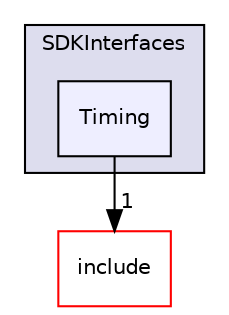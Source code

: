 digraph "/workplace/avs-device-sdk/AVSCommon/SDKInterfaces/test/AVSCommon/SDKInterfaces/Timing" {
  compound=true
  node [ fontsize="10", fontname="Helvetica"];
  edge [ labelfontsize="10", labelfontname="Helvetica"];
  subgraph clusterdir_fd08e2d492364730d424f6256176d09b {
    graph [ bgcolor="#ddddee", pencolor="black", label="SDKInterfaces" fontname="Helvetica", fontsize="10", URL="dir_fd08e2d492364730d424f6256176d09b.html"]
  dir_acdb4bfdeb20b235113082df96ce6b42 [shape=box, label="Timing", style="filled", fillcolor="#eeeeff", pencolor="black", URL="dir_acdb4bfdeb20b235113082df96ce6b42.html"];
  }
  dir_17341252d14ec499eb3e1f7903ffcdf5 [shape=box label="include" fillcolor="white" style="filled" color="red" URL="dir_17341252d14ec499eb3e1f7903ffcdf5.html"];
  dir_acdb4bfdeb20b235113082df96ce6b42->dir_17341252d14ec499eb3e1f7903ffcdf5 [headlabel="1", labeldistance=1.5 headhref="dir_000209_000169.html"];
}
